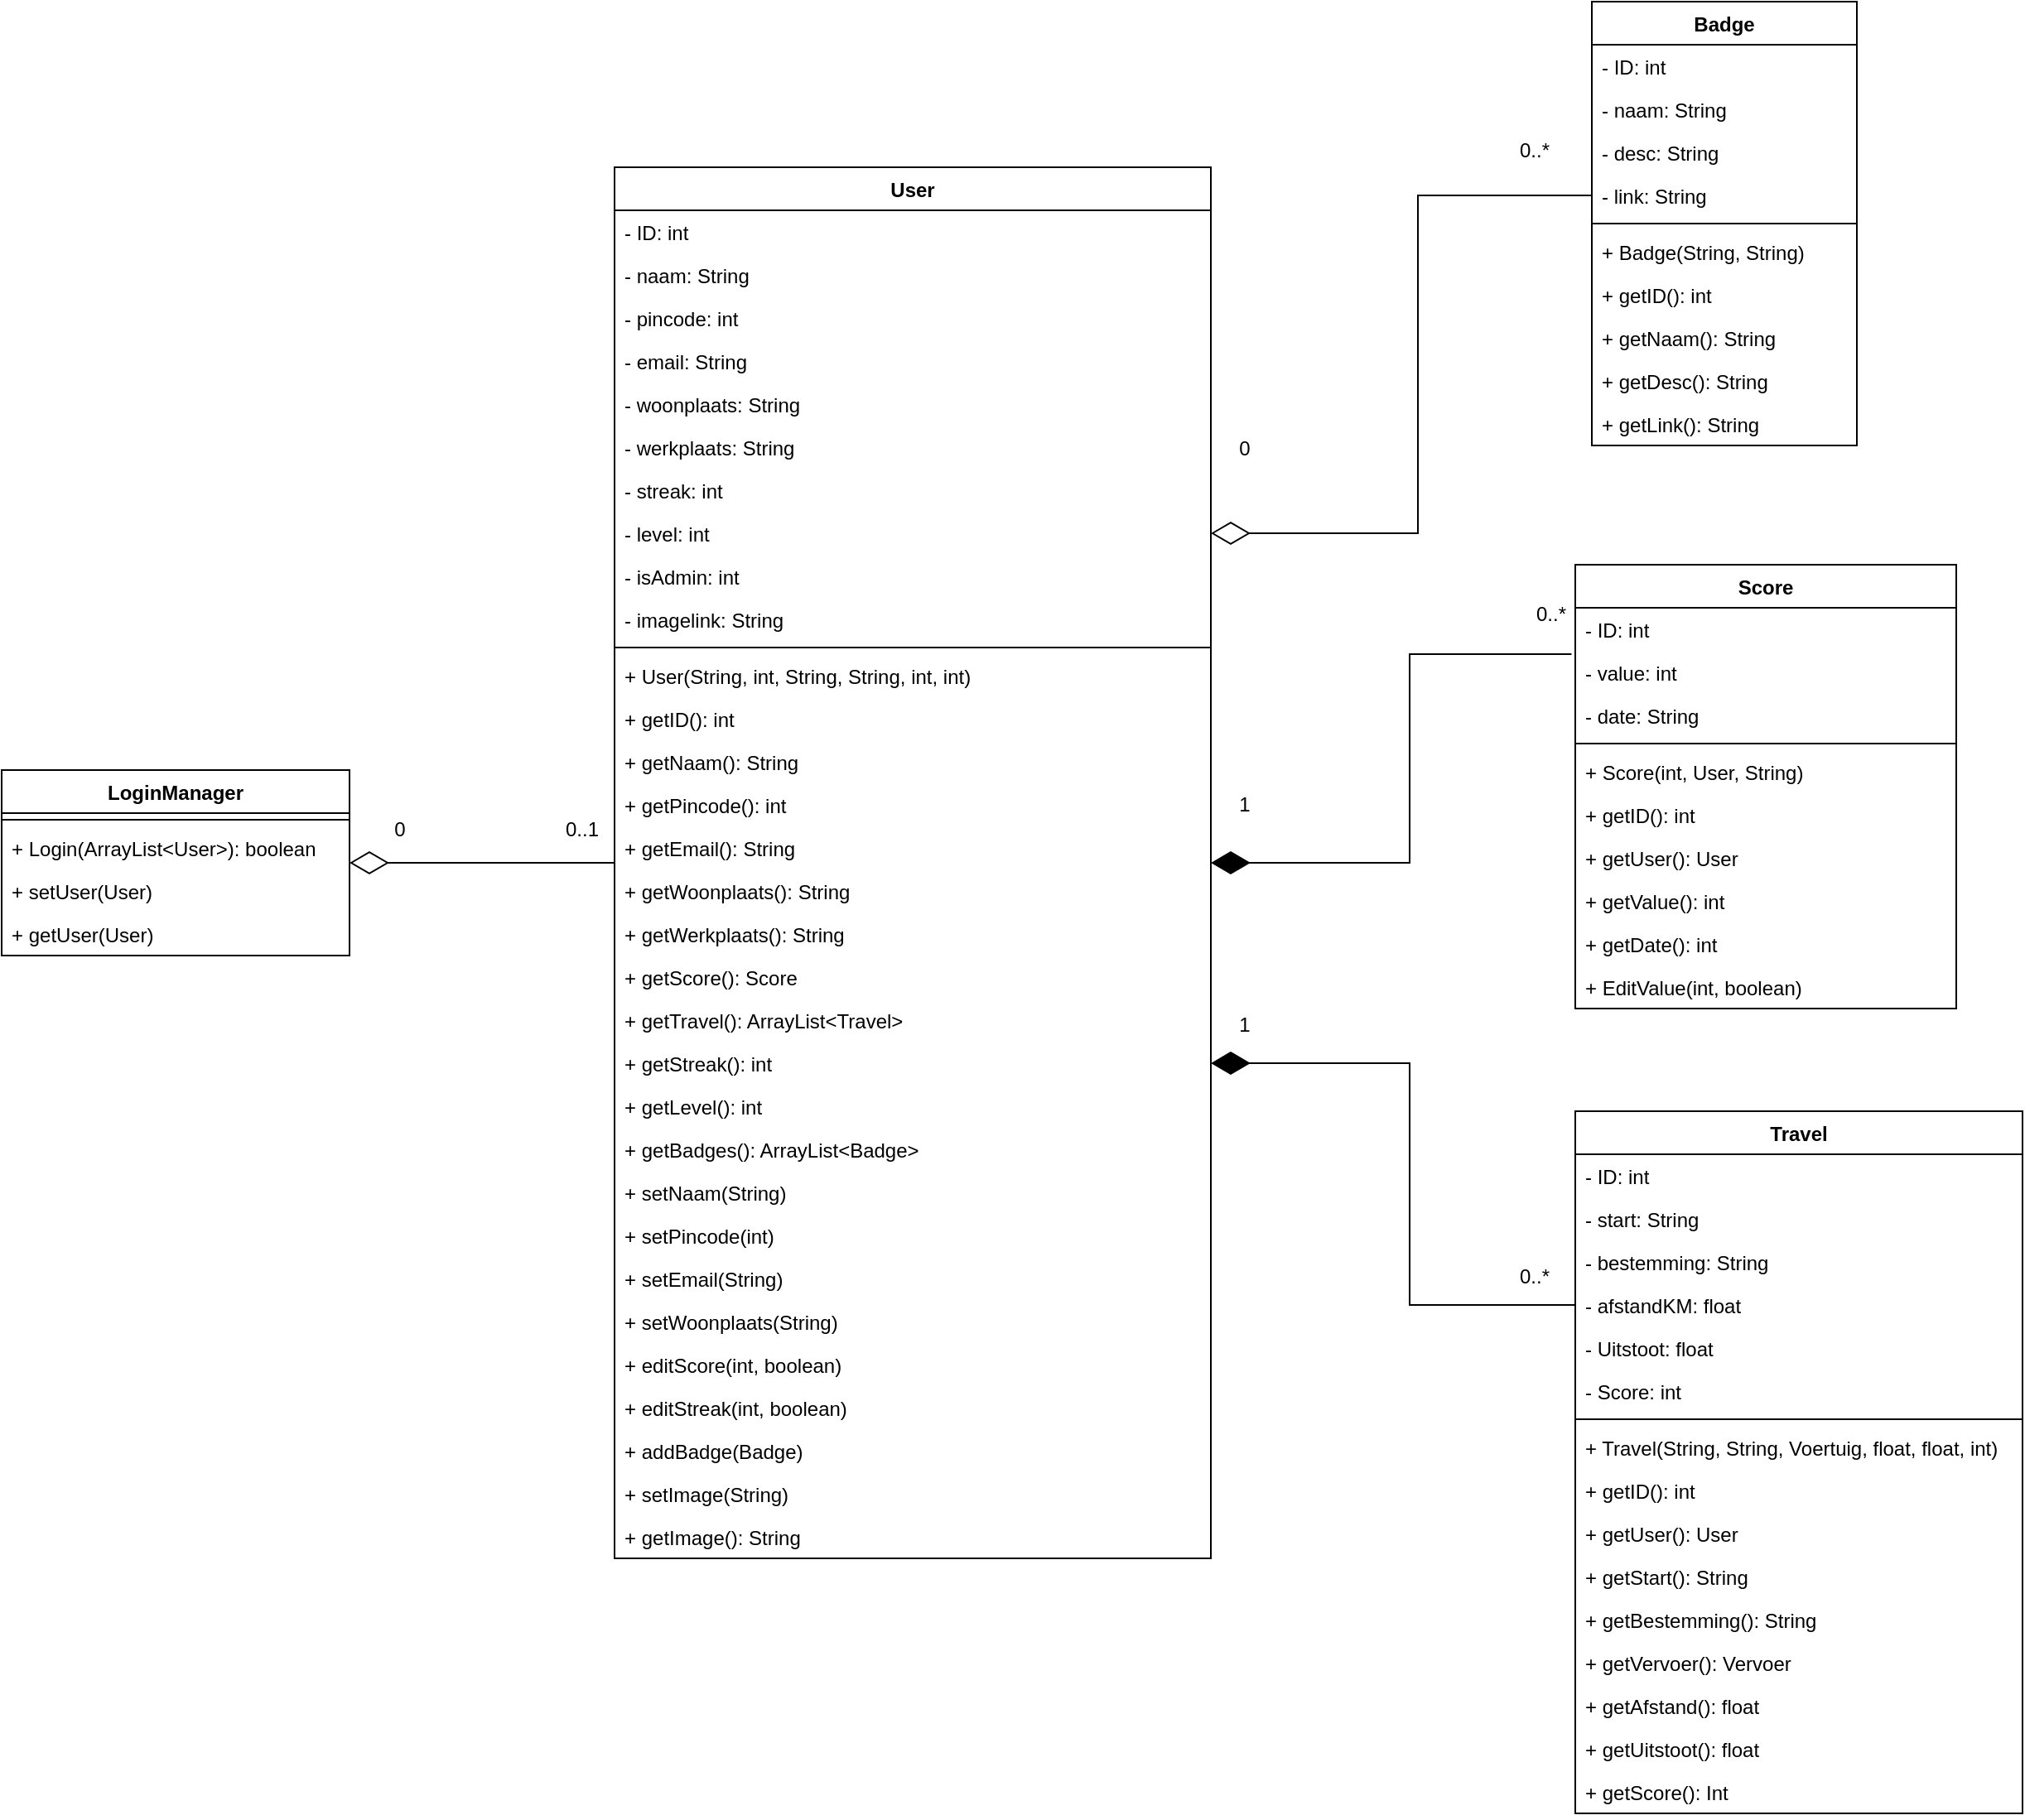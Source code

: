<mxfile version="18.0.8" type="device"><diagram id="XpF0bBv9a8nkGFahwLna" name="Page-1"><mxGraphModel dx="2251" dy="783" grid="1" gridSize="10" guides="1" tooltips="1" connect="1" arrows="1" fold="1" page="1" pageScale="1" pageWidth="827" pageHeight="1169" math="0" shadow="0"><root><mxCell id="0"/><mxCell id="1" parent="0"/><mxCell id="mwV1qXF4zxlyy1JgRJAe-29" style="edgeStyle=orthogonalEdgeStyle;rounded=0;orthogonalLoop=1;jettySize=auto;html=1;entryX=-0.01;entryY=1.078;entryDx=0;entryDy=0;entryPerimeter=0;endArrow=none;endFill=0;endSize=21;startSize=21;startArrow=diamondThin;startFill=1;" parent="1" source="mwV1qXF4zxlyy1JgRJAe-1" target="mwV1qXF4zxlyy1JgRJAe-26" edge="1"><mxGeometry relative="1" as="geometry"/></mxCell><mxCell id="mwV1qXF4zxlyy1JgRJAe-1" value="User" style="swimlane;fontStyle=1;align=center;verticalAlign=top;childLayout=stackLayout;horizontal=1;startSize=26;horizontalStack=0;resizeParent=1;resizeParentMax=0;resizeLast=0;collapsible=1;marginBottom=0;" parent="1" vertex="1"><mxGeometry x="70" y="200" width="360" height="840" as="geometry"/></mxCell><mxCell id="mwV1qXF4zxlyy1JgRJAe-2" value="- ID: int" style="text;strokeColor=none;fillColor=none;align=left;verticalAlign=top;spacingLeft=4;spacingRight=4;overflow=hidden;rotatable=0;points=[[0,0.5],[1,0.5]];portConstraint=eastwest;" parent="mwV1qXF4zxlyy1JgRJAe-1" vertex="1"><mxGeometry y="26" width="360" height="26" as="geometry"/></mxCell><mxCell id="mwV1qXF4zxlyy1JgRJAe-5" value="- naam: String" style="text;strokeColor=none;fillColor=none;align=left;verticalAlign=top;spacingLeft=4;spacingRight=4;overflow=hidden;rotatable=0;points=[[0,0.5],[1,0.5]];portConstraint=eastwest;" parent="mwV1qXF4zxlyy1JgRJAe-1" vertex="1"><mxGeometry y="52" width="360" height="26" as="geometry"/></mxCell><mxCell id="mwV1qXF4zxlyy1JgRJAe-6" value="- pincode: int" style="text;strokeColor=none;fillColor=none;align=left;verticalAlign=top;spacingLeft=4;spacingRight=4;overflow=hidden;rotatable=0;points=[[0,0.5],[1,0.5]];portConstraint=eastwest;" parent="mwV1qXF4zxlyy1JgRJAe-1" vertex="1"><mxGeometry y="78" width="360" height="26" as="geometry"/></mxCell><mxCell id="mwV1qXF4zxlyy1JgRJAe-9" value="- email: String" style="text;strokeColor=none;fillColor=none;align=left;verticalAlign=top;spacingLeft=4;spacingRight=4;overflow=hidden;rotatable=0;points=[[0,0.5],[1,0.5]];portConstraint=eastwest;" parent="mwV1qXF4zxlyy1JgRJAe-1" vertex="1"><mxGeometry y="104" width="360" height="26" as="geometry"/></mxCell><mxCell id="mwV1qXF4zxlyy1JgRJAe-10" value="- woonplaats: String" style="text;strokeColor=none;fillColor=none;align=left;verticalAlign=top;spacingLeft=4;spacingRight=4;overflow=hidden;rotatable=0;points=[[0,0.5],[1,0.5]];portConstraint=eastwest;" parent="mwV1qXF4zxlyy1JgRJAe-1" vertex="1"><mxGeometry y="130" width="360" height="26" as="geometry"/></mxCell><mxCell id="mwV1qXF4zxlyy1JgRJAe-98" value="- werkplaats: String" style="text;strokeColor=none;fillColor=none;align=left;verticalAlign=top;spacingLeft=4;spacingRight=4;overflow=hidden;rotatable=0;points=[[0,0.5],[1,0.5]];portConstraint=eastwest;fontStyle=0" parent="mwV1qXF4zxlyy1JgRJAe-1" vertex="1"><mxGeometry y="156" width="360" height="26" as="geometry"/></mxCell><mxCell id="mwV1qXF4zxlyy1JgRJAe-16" value="- streak: int" style="text;strokeColor=none;fillColor=none;align=left;verticalAlign=top;spacingLeft=4;spacingRight=4;overflow=hidden;rotatable=0;points=[[0,0.5],[1,0.5]];portConstraint=eastwest;" parent="mwV1qXF4zxlyy1JgRJAe-1" vertex="1"><mxGeometry y="182" width="360" height="26" as="geometry"/></mxCell><mxCell id="mwV1qXF4zxlyy1JgRJAe-8" value="- level: int" style="text;strokeColor=none;fillColor=none;align=left;verticalAlign=top;spacingLeft=4;spacingRight=4;overflow=hidden;rotatable=0;points=[[0,0.5],[1,0.5]];portConstraint=eastwest;" parent="mwV1qXF4zxlyy1JgRJAe-1" vertex="1"><mxGeometry y="208" width="360" height="26" as="geometry"/></mxCell><mxCell id="7gnVcNoqYgrgU8oWuqFk-2" value="- isAdmin: int" style="text;strokeColor=none;fillColor=none;align=left;verticalAlign=top;spacingLeft=4;spacingRight=4;overflow=hidden;rotatable=0;points=[[0,0.5],[1,0.5]];portConstraint=eastwest;" vertex="1" parent="mwV1qXF4zxlyy1JgRJAe-1"><mxGeometry y="234" width="360" height="26" as="geometry"/></mxCell><mxCell id="7gnVcNoqYgrgU8oWuqFk-3" value="- imagelink: String" style="text;strokeColor=none;fillColor=none;align=left;verticalAlign=top;spacingLeft=4;spacingRight=4;overflow=hidden;rotatable=0;points=[[0,0.5],[1,0.5]];portConstraint=eastwest;" vertex="1" parent="mwV1qXF4zxlyy1JgRJAe-1"><mxGeometry y="260" width="360" height="26" as="geometry"/></mxCell><mxCell id="mwV1qXF4zxlyy1JgRJAe-3" value="" style="line;strokeWidth=1;fillColor=none;align=left;verticalAlign=middle;spacingTop=-1;spacingLeft=3;spacingRight=3;rotatable=0;labelPosition=right;points=[];portConstraint=eastwest;" parent="mwV1qXF4zxlyy1JgRJAe-1" vertex="1"><mxGeometry y="286" width="360" height="8" as="geometry"/></mxCell><mxCell id="mwV1qXF4zxlyy1JgRJAe-15" value="+ User(String, int, String, String, int, int)" style="text;strokeColor=none;fillColor=none;align=left;verticalAlign=top;spacingLeft=4;spacingRight=4;overflow=hidden;rotatable=0;points=[[0,0.5],[1,0.5]];portConstraint=eastwest;" parent="mwV1qXF4zxlyy1JgRJAe-1" vertex="1"><mxGeometry y="294" width="360" height="26" as="geometry"/></mxCell><mxCell id="mwV1qXF4zxlyy1JgRJAe-4" value="+ getID(): int" style="text;strokeColor=none;fillColor=none;align=left;verticalAlign=top;spacingLeft=4;spacingRight=4;overflow=hidden;rotatable=0;points=[[0,0.5],[1,0.5]];portConstraint=eastwest;" parent="mwV1qXF4zxlyy1JgRJAe-1" vertex="1"><mxGeometry y="320" width="360" height="26" as="geometry"/></mxCell><mxCell id="mwV1qXF4zxlyy1JgRJAe-11" value="+ getNaam(): String" style="text;strokeColor=none;fillColor=none;align=left;verticalAlign=top;spacingLeft=4;spacingRight=4;overflow=hidden;rotatable=0;points=[[0,0.5],[1,0.5]];portConstraint=eastwest;" parent="mwV1qXF4zxlyy1JgRJAe-1" vertex="1"><mxGeometry y="346" width="360" height="26" as="geometry"/></mxCell><mxCell id="mwV1qXF4zxlyy1JgRJAe-12" value="+ getPincode(): int" style="text;strokeColor=none;fillColor=none;align=left;verticalAlign=top;spacingLeft=4;spacingRight=4;overflow=hidden;rotatable=0;points=[[0,0.5],[1,0.5]];portConstraint=eastwest;" parent="mwV1qXF4zxlyy1JgRJAe-1" vertex="1"><mxGeometry y="372" width="360" height="26" as="geometry"/></mxCell><mxCell id="mwV1qXF4zxlyy1JgRJAe-13" value="+ getEmail(): String" style="text;strokeColor=none;fillColor=none;align=left;verticalAlign=top;spacingLeft=4;spacingRight=4;overflow=hidden;rotatable=0;points=[[0,0.5],[1,0.5]];portConstraint=eastwest;" parent="mwV1qXF4zxlyy1JgRJAe-1" vertex="1"><mxGeometry y="398" width="360" height="26" as="geometry"/></mxCell><mxCell id="mwV1qXF4zxlyy1JgRJAe-14" value="+ getWoonplaats(): String" style="text;strokeColor=none;fillColor=none;align=left;verticalAlign=top;spacingLeft=4;spacingRight=4;overflow=hidden;rotatable=0;points=[[0,0.5],[1,0.5]];portConstraint=eastwest;" parent="mwV1qXF4zxlyy1JgRJAe-1" vertex="1"><mxGeometry y="424" width="360" height="26" as="geometry"/></mxCell><mxCell id="7gnVcNoqYgrgU8oWuqFk-1" value="+ getWerkplaats(): String" style="text;strokeColor=none;fillColor=none;align=left;verticalAlign=top;spacingLeft=4;spacingRight=4;overflow=hidden;rotatable=0;points=[[0,0.5],[1,0.5]];portConstraint=eastwest;" vertex="1" parent="mwV1qXF4zxlyy1JgRJAe-1"><mxGeometry y="450" width="360" height="26" as="geometry"/></mxCell><mxCell id="mwV1qXF4zxlyy1JgRJAe-17" value="+ getScore(): Score" style="text;strokeColor=none;fillColor=none;align=left;verticalAlign=top;spacingLeft=4;spacingRight=4;overflow=hidden;rotatable=0;points=[[0,0.5],[1,0.5]];portConstraint=eastwest;" parent="mwV1qXF4zxlyy1JgRJAe-1" vertex="1"><mxGeometry y="476" width="360" height="26" as="geometry"/></mxCell><mxCell id="mwV1qXF4zxlyy1JgRJAe-74" value="+ getTravel(): ArrayList&lt;Travel&gt;" style="text;strokeColor=none;fillColor=none;align=left;verticalAlign=top;spacingLeft=4;spacingRight=4;overflow=hidden;rotatable=0;points=[[0,0.5],[1,0.5]];portConstraint=eastwest;" parent="mwV1qXF4zxlyy1JgRJAe-1" vertex="1"><mxGeometry y="502" width="360" height="26" as="geometry"/></mxCell><mxCell id="mwV1qXF4zxlyy1JgRJAe-18" value="+ getStreak(): int" style="text;strokeColor=none;fillColor=none;align=left;verticalAlign=top;spacingLeft=4;spacingRight=4;overflow=hidden;rotatable=0;points=[[0,0.5],[1,0.5]];portConstraint=eastwest;" parent="mwV1qXF4zxlyy1JgRJAe-1" vertex="1"><mxGeometry y="528" width="360" height="26" as="geometry"/></mxCell><mxCell id="mwV1qXF4zxlyy1JgRJAe-41" value="+ getLevel(): int" style="text;strokeColor=none;fillColor=none;align=left;verticalAlign=top;spacingLeft=4;spacingRight=4;overflow=hidden;rotatable=0;points=[[0,0.5],[1,0.5]];portConstraint=eastwest;" parent="mwV1qXF4zxlyy1JgRJAe-1" vertex="1"><mxGeometry y="554" width="360" height="26" as="geometry"/></mxCell><mxCell id="mwV1qXF4zxlyy1JgRJAe-19" value="+ getBadges(): ArrayList&lt;Badge&gt;" style="text;strokeColor=none;fillColor=none;align=left;verticalAlign=top;spacingLeft=4;spacingRight=4;overflow=hidden;rotatable=0;points=[[0,0.5],[1,0.5]];portConstraint=eastwest;" parent="mwV1qXF4zxlyy1JgRJAe-1" vertex="1"><mxGeometry y="580" width="360" height="26" as="geometry"/></mxCell><mxCell id="mwV1qXF4zxlyy1JgRJAe-20" value="+ setNaam(String)" style="text;strokeColor=none;fillColor=none;align=left;verticalAlign=top;spacingLeft=4;spacingRight=4;overflow=hidden;rotatable=0;points=[[0,0.5],[1,0.5]];portConstraint=eastwest;" parent="mwV1qXF4zxlyy1JgRJAe-1" vertex="1"><mxGeometry y="606" width="360" height="26" as="geometry"/></mxCell><mxCell id="mwV1qXF4zxlyy1JgRJAe-21" value="+ setPincode(int)" style="text;strokeColor=none;fillColor=none;align=left;verticalAlign=top;spacingLeft=4;spacingRight=4;overflow=hidden;rotatable=0;points=[[0,0.5],[1,0.5]];portConstraint=eastwest;" parent="mwV1qXF4zxlyy1JgRJAe-1" vertex="1"><mxGeometry y="632" width="360" height="26" as="geometry"/></mxCell><mxCell id="mwV1qXF4zxlyy1JgRJAe-22" value="+ setEmail(String)" style="text;strokeColor=none;fillColor=none;align=left;verticalAlign=top;spacingLeft=4;spacingRight=4;overflow=hidden;rotatable=0;points=[[0,0.5],[1,0.5]];portConstraint=eastwest;" parent="mwV1qXF4zxlyy1JgRJAe-1" vertex="1"><mxGeometry y="658" width="360" height="26" as="geometry"/></mxCell><mxCell id="mwV1qXF4zxlyy1JgRJAe-23" value="+ setWoonplaats(String)" style="text;strokeColor=none;fillColor=none;align=left;verticalAlign=top;spacingLeft=4;spacingRight=4;overflow=hidden;rotatable=0;points=[[0,0.5],[1,0.5]];portConstraint=eastwest;" parent="mwV1qXF4zxlyy1JgRJAe-1" vertex="1"><mxGeometry y="684" width="360" height="26" as="geometry"/></mxCell><mxCell id="mwV1qXF4zxlyy1JgRJAe-24" value="+ editScore(int, boolean)" style="text;strokeColor=none;fillColor=none;align=left;verticalAlign=top;spacingLeft=4;spacingRight=4;overflow=hidden;rotatable=0;points=[[0,0.5],[1,0.5]];portConstraint=eastwest;" parent="mwV1qXF4zxlyy1JgRJAe-1" vertex="1"><mxGeometry y="710" width="360" height="26" as="geometry"/></mxCell><mxCell id="mwV1qXF4zxlyy1JgRJAe-32" value="+ editStreak(int, boolean)" style="text;strokeColor=none;fillColor=none;align=left;verticalAlign=top;spacingLeft=4;spacingRight=4;overflow=hidden;rotatable=0;points=[[0,0.5],[1,0.5]];portConstraint=eastwest;" parent="mwV1qXF4zxlyy1JgRJAe-1" vertex="1"><mxGeometry y="736" width="360" height="26" as="geometry"/></mxCell><mxCell id="mwV1qXF4zxlyy1JgRJAe-42" value="+ addBadge(Badge)" style="text;strokeColor=none;fillColor=none;align=left;verticalAlign=top;spacingLeft=4;spacingRight=4;overflow=hidden;rotatable=0;points=[[0,0.5],[1,0.5]];portConstraint=eastwest;" parent="mwV1qXF4zxlyy1JgRJAe-1" vertex="1"><mxGeometry y="762" width="360" height="26" as="geometry"/></mxCell><mxCell id="7gnVcNoqYgrgU8oWuqFk-4" value="+ setImage(String)" style="text;strokeColor=none;fillColor=none;align=left;verticalAlign=top;spacingLeft=4;spacingRight=4;overflow=hidden;rotatable=0;points=[[0,0.5],[1,0.5]];portConstraint=eastwest;" vertex="1" parent="mwV1qXF4zxlyy1JgRJAe-1"><mxGeometry y="788" width="360" height="26" as="geometry"/></mxCell><mxCell id="7gnVcNoqYgrgU8oWuqFk-5" value="+ getImage(): String" style="text;strokeColor=none;fillColor=none;align=left;verticalAlign=top;spacingLeft=4;spacingRight=4;overflow=hidden;rotatable=0;points=[[0,0.5],[1,0.5]];portConstraint=eastwest;" vertex="1" parent="mwV1qXF4zxlyy1JgRJAe-1"><mxGeometry y="814" width="360" height="26" as="geometry"/></mxCell><mxCell id="mwV1qXF4zxlyy1JgRJAe-25" value="Score" style="swimlane;fontStyle=1;align=center;verticalAlign=top;childLayout=stackLayout;horizontal=1;startSize=26;horizontalStack=0;resizeParent=1;resizeParentMax=0;resizeLast=0;collapsible=1;marginBottom=0;" parent="1" vertex="1"><mxGeometry x="650" y="440" width="230" height="268" as="geometry"/></mxCell><mxCell id="mwV1qXF4zxlyy1JgRJAe-26" value="- ID: int" style="text;strokeColor=none;fillColor=none;align=left;verticalAlign=top;spacingLeft=4;spacingRight=4;overflow=hidden;rotatable=0;points=[[0,0.5],[1,0.5]];portConstraint=eastwest;" parent="mwV1qXF4zxlyy1JgRJAe-25" vertex="1"><mxGeometry y="26" width="230" height="26" as="geometry"/></mxCell><mxCell id="mwV1qXF4zxlyy1JgRJAe-36" value="- value: int" style="text;strokeColor=none;fillColor=none;align=left;verticalAlign=top;spacingLeft=4;spacingRight=4;overflow=hidden;rotatable=0;points=[[0,0.5],[1,0.5]];portConstraint=eastwest;" parent="mwV1qXF4zxlyy1JgRJAe-25" vertex="1"><mxGeometry y="52" width="230" height="26" as="geometry"/></mxCell><mxCell id="mwV1qXF4zxlyy1JgRJAe-37" value="- date: String" style="text;strokeColor=none;fillColor=none;align=left;verticalAlign=top;spacingLeft=4;spacingRight=4;overflow=hidden;rotatable=0;points=[[0,0.5],[1,0.5]];portConstraint=eastwest;" parent="mwV1qXF4zxlyy1JgRJAe-25" vertex="1"><mxGeometry y="78" width="230" height="26" as="geometry"/></mxCell><mxCell id="mwV1qXF4zxlyy1JgRJAe-27" value="" style="line;strokeWidth=1;fillColor=none;align=left;verticalAlign=middle;spacingTop=-1;spacingLeft=3;spacingRight=3;rotatable=0;labelPosition=right;points=[];portConstraint=eastwest;" parent="mwV1qXF4zxlyy1JgRJAe-25" vertex="1"><mxGeometry y="104" width="230" height="8" as="geometry"/></mxCell><mxCell id="mwV1qXF4zxlyy1JgRJAe-28" value="+ Score(int, User, String)" style="text;strokeColor=none;fillColor=none;align=left;verticalAlign=top;spacingLeft=4;spacingRight=4;overflow=hidden;rotatable=0;points=[[0,0.5],[1,0.5]];portConstraint=eastwest;" parent="mwV1qXF4zxlyy1JgRJAe-25" vertex="1"><mxGeometry y="112" width="230" height="26" as="geometry"/></mxCell><mxCell id="mwV1qXF4zxlyy1JgRJAe-33" value="+ getID(): int" style="text;strokeColor=none;fillColor=none;align=left;verticalAlign=top;spacingLeft=4;spacingRight=4;overflow=hidden;rotatable=0;points=[[0,0.5],[1,0.5]];portConstraint=eastwest;" parent="mwV1qXF4zxlyy1JgRJAe-25" vertex="1"><mxGeometry y="138" width="230" height="26" as="geometry"/></mxCell><mxCell id="mwV1qXF4zxlyy1JgRJAe-34" value="+ getUser(): User" style="text;strokeColor=none;fillColor=none;align=left;verticalAlign=top;spacingLeft=4;spacingRight=4;overflow=hidden;rotatable=0;points=[[0,0.5],[1,0.5]];portConstraint=eastwest;" parent="mwV1qXF4zxlyy1JgRJAe-25" vertex="1"><mxGeometry y="164" width="230" height="26" as="geometry"/></mxCell><mxCell id="mwV1qXF4zxlyy1JgRJAe-35" value="+ getValue(): int" style="text;strokeColor=none;fillColor=none;align=left;verticalAlign=top;spacingLeft=4;spacingRight=4;overflow=hidden;rotatable=0;points=[[0,0.5],[1,0.5]];portConstraint=eastwest;" parent="mwV1qXF4zxlyy1JgRJAe-25" vertex="1"><mxGeometry y="190" width="230" height="26" as="geometry"/></mxCell><mxCell id="mwV1qXF4zxlyy1JgRJAe-38" value="+ getDate(): int" style="text;strokeColor=none;fillColor=none;align=left;verticalAlign=top;spacingLeft=4;spacingRight=4;overflow=hidden;rotatable=0;points=[[0,0.5],[1,0.5]];portConstraint=eastwest;" parent="mwV1qXF4zxlyy1JgRJAe-25" vertex="1"><mxGeometry y="216" width="230" height="26" as="geometry"/></mxCell><mxCell id="mwV1qXF4zxlyy1JgRJAe-39" value="+ EditValue(int, boolean)" style="text;strokeColor=none;fillColor=none;align=left;verticalAlign=top;spacingLeft=4;spacingRight=4;overflow=hidden;rotatable=0;points=[[0,0.5],[1,0.5]];portConstraint=eastwest;" parent="mwV1qXF4zxlyy1JgRJAe-25" vertex="1"><mxGeometry y="242" width="230" height="26" as="geometry"/></mxCell><mxCell id="mwV1qXF4zxlyy1JgRJAe-30" value="1" style="text;html=1;align=center;verticalAlign=middle;resizable=0;points=[];autosize=1;strokeColor=none;fillColor=none;" parent="1" vertex="1"><mxGeometry x="440" y="575" width="20" height="20" as="geometry"/></mxCell><mxCell id="mwV1qXF4zxlyy1JgRJAe-31" value="0..*" style="text;html=1;align=center;verticalAlign=middle;resizable=0;points=[];autosize=1;strokeColor=none;fillColor=none;" parent="1" vertex="1"><mxGeometry x="620" y="460" width="30" height="20" as="geometry"/></mxCell><mxCell id="mwV1qXF4zxlyy1JgRJAe-43" value="Badge" style="swimlane;fontStyle=1;align=center;verticalAlign=top;childLayout=stackLayout;horizontal=1;startSize=26;horizontalStack=0;resizeParent=1;resizeParentMax=0;resizeLast=0;collapsible=1;marginBottom=0;" parent="1" vertex="1"><mxGeometry x="660" y="100" width="160" height="268" as="geometry"/></mxCell><mxCell id="mwV1qXF4zxlyy1JgRJAe-44" value="- ID: int" style="text;strokeColor=none;fillColor=none;align=left;verticalAlign=top;spacingLeft=4;spacingRight=4;overflow=hidden;rotatable=0;points=[[0,0.5],[1,0.5]];portConstraint=eastwest;" parent="mwV1qXF4zxlyy1JgRJAe-43" vertex="1"><mxGeometry y="26" width="160" height="26" as="geometry"/></mxCell><mxCell id="mwV1qXF4zxlyy1JgRJAe-48" value="- naam: String" style="text;strokeColor=none;fillColor=none;align=left;verticalAlign=top;spacingLeft=4;spacingRight=4;overflow=hidden;rotatable=0;points=[[0,0.5],[1,0.5]];portConstraint=eastwest;" parent="mwV1qXF4zxlyy1JgRJAe-43" vertex="1"><mxGeometry y="52" width="160" height="26" as="geometry"/></mxCell><mxCell id="mwV1qXF4zxlyy1JgRJAe-88" value="- desc: String" style="text;strokeColor=none;fillColor=none;align=left;verticalAlign=top;spacingLeft=4;spacingRight=4;overflow=hidden;rotatable=0;points=[[0,0.5],[1,0.5]];portConstraint=eastwest;" parent="mwV1qXF4zxlyy1JgRJAe-43" vertex="1"><mxGeometry y="78" width="160" height="26" as="geometry"/></mxCell><mxCell id="mwV1qXF4zxlyy1JgRJAe-47" value="- link: String" style="text;strokeColor=none;fillColor=none;align=left;verticalAlign=top;spacingLeft=4;spacingRight=4;overflow=hidden;rotatable=0;points=[[0,0.5],[1,0.5]];portConstraint=eastwest;" parent="mwV1qXF4zxlyy1JgRJAe-43" vertex="1"><mxGeometry y="104" width="160" height="26" as="geometry"/></mxCell><mxCell id="mwV1qXF4zxlyy1JgRJAe-45" value="" style="line;strokeWidth=1;fillColor=none;align=left;verticalAlign=middle;spacingTop=-1;spacingLeft=3;spacingRight=3;rotatable=0;labelPosition=right;points=[];portConstraint=eastwest;" parent="mwV1qXF4zxlyy1JgRJAe-43" vertex="1"><mxGeometry y="130" width="160" height="8" as="geometry"/></mxCell><mxCell id="mwV1qXF4zxlyy1JgRJAe-46" value="+ Badge(String, String)" style="text;strokeColor=none;fillColor=none;align=left;verticalAlign=top;spacingLeft=4;spacingRight=4;overflow=hidden;rotatable=0;points=[[0,0.5],[1,0.5]];portConstraint=eastwest;" parent="mwV1qXF4zxlyy1JgRJAe-43" vertex="1"><mxGeometry y="138" width="160" height="26" as="geometry"/></mxCell><mxCell id="mwV1qXF4zxlyy1JgRJAe-49" value="+ getID(): int" style="text;strokeColor=none;fillColor=none;align=left;verticalAlign=top;spacingLeft=4;spacingRight=4;overflow=hidden;rotatable=0;points=[[0,0.5],[1,0.5]];portConstraint=eastwest;" parent="mwV1qXF4zxlyy1JgRJAe-43" vertex="1"><mxGeometry y="164" width="160" height="26" as="geometry"/></mxCell><mxCell id="mwV1qXF4zxlyy1JgRJAe-50" value="+ getNaam(): String" style="text;strokeColor=none;fillColor=none;align=left;verticalAlign=top;spacingLeft=4;spacingRight=4;overflow=hidden;rotatable=0;points=[[0,0.5],[1,0.5]];portConstraint=eastwest;" parent="mwV1qXF4zxlyy1JgRJAe-43" vertex="1"><mxGeometry y="190" width="160" height="26" as="geometry"/></mxCell><mxCell id="mwV1qXF4zxlyy1JgRJAe-89" value="+ getDesc(): String" style="text;strokeColor=none;fillColor=none;align=left;verticalAlign=top;spacingLeft=4;spacingRight=4;overflow=hidden;rotatable=0;points=[[0,0.5],[1,0.5]];portConstraint=eastwest;" parent="mwV1qXF4zxlyy1JgRJAe-43" vertex="1"><mxGeometry y="216" width="160" height="26" as="geometry"/></mxCell><mxCell id="mwV1qXF4zxlyy1JgRJAe-51" value="+ getLink(): String" style="text;strokeColor=none;fillColor=none;align=left;verticalAlign=top;spacingLeft=4;spacingRight=4;overflow=hidden;rotatable=0;points=[[0,0.5],[1,0.5]];portConstraint=eastwest;" parent="mwV1qXF4zxlyy1JgRJAe-43" vertex="1"><mxGeometry y="242" width="160" height="26" as="geometry"/></mxCell><mxCell id="mwV1qXF4zxlyy1JgRJAe-53" style="edgeStyle=orthogonalEdgeStyle;rounded=0;orthogonalLoop=1;jettySize=auto;html=1;entryX=0;entryY=0.5;entryDx=0;entryDy=0;startArrow=diamondThin;startFill=0;endArrow=none;endFill=0;startSize=21;endSize=21;" parent="1" source="mwV1qXF4zxlyy1JgRJAe-8" target="mwV1qXF4zxlyy1JgRJAe-47" edge="1"><mxGeometry relative="1" as="geometry"/></mxCell><mxCell id="mwV1qXF4zxlyy1JgRJAe-54" value="0..*" style="text;html=1;align=center;verticalAlign=middle;resizable=0;points=[];autosize=1;strokeColor=none;fillColor=none;" parent="1" vertex="1"><mxGeometry x="610" y="180" width="30" height="20" as="geometry"/></mxCell><mxCell id="mwV1qXF4zxlyy1JgRJAe-55" value="0" style="text;html=1;align=center;verticalAlign=middle;resizable=0;points=[];autosize=1;strokeColor=none;fillColor=none;" parent="1" vertex="1"><mxGeometry x="440" y="360" width="20" height="20" as="geometry"/></mxCell><mxCell id="mwV1qXF4zxlyy1JgRJAe-56" value="Travel" style="swimlane;fontStyle=1;align=center;verticalAlign=top;childLayout=stackLayout;horizontal=1;startSize=26;horizontalStack=0;resizeParent=1;resizeParentMax=0;resizeLast=0;collapsible=1;marginBottom=0;" parent="1" vertex="1"><mxGeometry x="650" y="770" width="270" height="424" as="geometry"/></mxCell><mxCell id="mwV1qXF4zxlyy1JgRJAe-57" value="- ID: int" style="text;strokeColor=none;fillColor=none;align=left;verticalAlign=top;spacingLeft=4;spacingRight=4;overflow=hidden;rotatable=0;points=[[0,0.5],[1,0.5]];portConstraint=eastwest;" parent="mwV1qXF4zxlyy1JgRJAe-56" vertex="1"><mxGeometry y="26" width="270" height="26" as="geometry"/></mxCell><mxCell id="mwV1qXF4zxlyy1JgRJAe-60" value="- start: String" style="text;strokeColor=none;fillColor=none;align=left;verticalAlign=top;spacingLeft=4;spacingRight=4;overflow=hidden;rotatable=0;points=[[0,0.5],[1,0.5]];portConstraint=eastwest;" parent="mwV1qXF4zxlyy1JgRJAe-56" vertex="1"><mxGeometry y="52" width="270" height="26" as="geometry"/></mxCell><mxCell id="mwV1qXF4zxlyy1JgRJAe-61" value="- bestemming: String" style="text;strokeColor=none;fillColor=none;align=left;verticalAlign=top;spacingLeft=4;spacingRight=4;overflow=hidden;rotatable=0;points=[[0,0.5],[1,0.5]];portConstraint=eastwest;" parent="mwV1qXF4zxlyy1JgRJAe-56" vertex="1"><mxGeometry y="78" width="270" height="26" as="geometry"/></mxCell><mxCell id="mwV1qXF4zxlyy1JgRJAe-63" value="- afstandKM: float" style="text;strokeColor=none;fillColor=none;align=left;verticalAlign=top;spacingLeft=4;spacingRight=4;overflow=hidden;rotatable=0;points=[[0,0.5],[1,0.5]];portConstraint=eastwest;" parent="mwV1qXF4zxlyy1JgRJAe-56" vertex="1"><mxGeometry y="104" width="270" height="26" as="geometry"/></mxCell><mxCell id="mwV1qXF4zxlyy1JgRJAe-65" value="- Uitstoot: float" style="text;strokeColor=none;fillColor=none;align=left;verticalAlign=top;spacingLeft=4;spacingRight=4;overflow=hidden;rotatable=0;points=[[0,0.5],[1,0.5]];portConstraint=eastwest;" parent="mwV1qXF4zxlyy1JgRJAe-56" vertex="1"><mxGeometry y="130" width="270" height="26" as="geometry"/></mxCell><mxCell id="mwV1qXF4zxlyy1JgRJAe-67" value="- Score: int" style="text;strokeColor=none;fillColor=none;align=left;verticalAlign=top;spacingLeft=4;spacingRight=4;overflow=hidden;rotatable=0;points=[[0,0.5],[1,0.5]];portConstraint=eastwest;" parent="mwV1qXF4zxlyy1JgRJAe-56" vertex="1"><mxGeometry y="156" width="270" height="26" as="geometry"/></mxCell><mxCell id="mwV1qXF4zxlyy1JgRJAe-58" value="" style="line;strokeWidth=1;fillColor=none;align=left;verticalAlign=middle;spacingTop=-1;spacingLeft=3;spacingRight=3;rotatable=0;labelPosition=right;points=[];portConstraint=eastwest;" parent="mwV1qXF4zxlyy1JgRJAe-56" vertex="1"><mxGeometry y="182" width="270" height="8" as="geometry"/></mxCell><mxCell id="mwV1qXF4zxlyy1JgRJAe-64" value="+ Travel(String, String, Voertuig, float, float, int)" style="text;strokeColor=none;fillColor=none;align=left;verticalAlign=top;spacingLeft=4;spacingRight=4;overflow=hidden;rotatable=0;points=[[0,0.5],[1,0.5]];portConstraint=eastwest;" parent="mwV1qXF4zxlyy1JgRJAe-56" vertex="1"><mxGeometry y="190" width="270" height="26" as="geometry"/></mxCell><mxCell id="mwV1qXF4zxlyy1JgRJAe-59" value="+ getID(): int" style="text;strokeColor=none;fillColor=none;align=left;verticalAlign=top;spacingLeft=4;spacingRight=4;overflow=hidden;rotatable=0;points=[[0,0.5],[1,0.5]];portConstraint=eastwest;" parent="mwV1qXF4zxlyy1JgRJAe-56" vertex="1"><mxGeometry y="216" width="270" height="26" as="geometry"/></mxCell><mxCell id="mwV1qXF4zxlyy1JgRJAe-76" value="+ getUser(): User" style="text;strokeColor=none;fillColor=none;align=left;verticalAlign=top;spacingLeft=4;spacingRight=4;overflow=hidden;rotatable=0;points=[[0,0.5],[1,0.5]];portConstraint=eastwest;" parent="mwV1qXF4zxlyy1JgRJAe-56" vertex="1"><mxGeometry y="242" width="270" height="26" as="geometry"/></mxCell><mxCell id="mwV1qXF4zxlyy1JgRJAe-68" value="+ getStart(): String" style="text;strokeColor=none;fillColor=none;align=left;verticalAlign=top;spacingLeft=4;spacingRight=4;overflow=hidden;rotatable=0;points=[[0,0.5],[1,0.5]];portConstraint=eastwest;" parent="mwV1qXF4zxlyy1JgRJAe-56" vertex="1"><mxGeometry y="268" width="270" height="26" as="geometry"/></mxCell><mxCell id="mwV1qXF4zxlyy1JgRJAe-69" value="+ getBestemming(): String" style="text;strokeColor=none;fillColor=none;align=left;verticalAlign=top;spacingLeft=4;spacingRight=4;overflow=hidden;rotatable=0;points=[[0,0.5],[1,0.5]];portConstraint=eastwest;" parent="mwV1qXF4zxlyy1JgRJAe-56" vertex="1"><mxGeometry y="294" width="270" height="26" as="geometry"/></mxCell><mxCell id="mwV1qXF4zxlyy1JgRJAe-72" value="+ getVervoer(): Vervoer" style="text;strokeColor=none;fillColor=none;align=left;verticalAlign=top;spacingLeft=4;spacingRight=4;overflow=hidden;rotatable=0;points=[[0,0.5],[1,0.5]];portConstraint=eastwest;" parent="mwV1qXF4zxlyy1JgRJAe-56" vertex="1"><mxGeometry y="320" width="270" height="26" as="geometry"/></mxCell><mxCell id="mwV1qXF4zxlyy1JgRJAe-70" value="+ getAfstand(): float" style="text;strokeColor=none;fillColor=none;align=left;verticalAlign=top;spacingLeft=4;spacingRight=4;overflow=hidden;rotatable=0;points=[[0,0.5],[1,0.5]];portConstraint=eastwest;" parent="mwV1qXF4zxlyy1JgRJAe-56" vertex="1"><mxGeometry y="346" width="270" height="26" as="geometry"/></mxCell><mxCell id="mwV1qXF4zxlyy1JgRJAe-71" value="+ getUitstoot(): float" style="text;strokeColor=none;fillColor=none;align=left;verticalAlign=top;spacingLeft=4;spacingRight=4;overflow=hidden;rotatable=0;points=[[0,0.5],[1,0.5]];portConstraint=eastwest;" parent="mwV1qXF4zxlyy1JgRJAe-56" vertex="1"><mxGeometry y="372" width="270" height="26" as="geometry"/></mxCell><mxCell id="mwV1qXF4zxlyy1JgRJAe-73" value="+ getScore(): Int" style="text;strokeColor=none;fillColor=none;align=left;verticalAlign=top;spacingLeft=4;spacingRight=4;overflow=hidden;rotatable=0;points=[[0,0.5],[1,0.5]];portConstraint=eastwest;" parent="mwV1qXF4zxlyy1JgRJAe-56" vertex="1"><mxGeometry y="398" width="270" height="26" as="geometry"/></mxCell><mxCell id="mwV1qXF4zxlyy1JgRJAe-75" style="edgeStyle=orthogonalEdgeStyle;rounded=0;orthogonalLoop=1;jettySize=auto;html=1;entryX=0;entryY=0.5;entryDx=0;entryDy=0;startArrow=diamondThin;startFill=1;endArrow=none;endFill=0;startSize=21;endSize=21;" parent="1" source="mwV1qXF4zxlyy1JgRJAe-18" target="mwV1qXF4zxlyy1JgRJAe-63" edge="1"><mxGeometry relative="1" as="geometry"/></mxCell><mxCell id="mwV1qXF4zxlyy1JgRJAe-77" value="1" style="text;html=1;align=center;verticalAlign=middle;resizable=0;points=[];autosize=1;strokeColor=none;fillColor=none;" parent="1" vertex="1"><mxGeometry x="440" y="708" width="20" height="20" as="geometry"/></mxCell><mxCell id="mwV1qXF4zxlyy1JgRJAe-78" value="0..*" style="text;html=1;align=center;verticalAlign=middle;resizable=0;points=[];autosize=1;strokeColor=none;fillColor=none;" parent="1" vertex="1"><mxGeometry x="610" y="860" width="30" height="20" as="geometry"/></mxCell><mxCell id="mwV1qXF4zxlyy1JgRJAe-94" style="edgeStyle=orthogonalEdgeStyle;rounded=0;orthogonalLoop=1;jettySize=auto;html=1;startArrow=diamondThin;startFill=0;endArrow=none;endFill=0;startSize=21;endSize=21;" parent="1" source="mwV1qXF4zxlyy1JgRJAe-83" target="mwV1qXF4zxlyy1JgRJAe-1" edge="1"><mxGeometry relative="1" as="geometry"/></mxCell><mxCell id="mwV1qXF4zxlyy1JgRJAe-83" value="LoginManager" style="swimlane;fontStyle=1;align=center;verticalAlign=top;childLayout=stackLayout;horizontal=1;startSize=26;horizontalStack=0;resizeParent=1;resizeParentMax=0;resizeLast=0;collapsible=1;marginBottom=0;" parent="1" vertex="1"><mxGeometry x="-300" y="564" width="210" height="112" as="geometry"/></mxCell><mxCell id="mwV1qXF4zxlyy1JgRJAe-85" value="" style="line;strokeWidth=1;fillColor=none;align=left;verticalAlign=middle;spacingTop=-1;spacingLeft=3;spacingRight=3;rotatable=0;labelPosition=right;points=[];portConstraint=eastwest;" parent="mwV1qXF4zxlyy1JgRJAe-83" vertex="1"><mxGeometry y="26" width="210" height="8" as="geometry"/></mxCell><mxCell id="mwV1qXF4zxlyy1JgRJAe-86" value="+ Login(ArrayList&lt;User&gt;): boolean" style="text;strokeColor=none;fillColor=none;align=left;verticalAlign=top;spacingLeft=4;spacingRight=4;overflow=hidden;rotatable=0;points=[[0,0.5],[1,0.5]];portConstraint=eastwest;" parent="mwV1qXF4zxlyy1JgRJAe-83" vertex="1"><mxGeometry y="34" width="210" height="26" as="geometry"/></mxCell><mxCell id="mwV1qXF4zxlyy1JgRJAe-91" value="+ setUser(User)" style="text;strokeColor=none;fillColor=none;align=left;verticalAlign=top;spacingLeft=4;spacingRight=4;overflow=hidden;rotatable=0;points=[[0,0.5],[1,0.5]];portConstraint=eastwest;" parent="mwV1qXF4zxlyy1JgRJAe-83" vertex="1"><mxGeometry y="60" width="210" height="26" as="geometry"/></mxCell><mxCell id="mwV1qXF4zxlyy1JgRJAe-92" value="+ getUser(User)" style="text;strokeColor=none;fillColor=none;align=left;verticalAlign=top;spacingLeft=4;spacingRight=4;overflow=hidden;rotatable=0;points=[[0,0.5],[1,0.5]];portConstraint=eastwest;" parent="mwV1qXF4zxlyy1JgRJAe-83" vertex="1"><mxGeometry y="86" width="210" height="26" as="geometry"/></mxCell><mxCell id="mwV1qXF4zxlyy1JgRJAe-95" value="0..1" style="text;html=1;align=center;verticalAlign=middle;resizable=0;points=[];autosize=1;strokeColor=none;fillColor=none;" parent="1" vertex="1"><mxGeometry x="30" y="590" width="40" height="20" as="geometry"/></mxCell><mxCell id="mwV1qXF4zxlyy1JgRJAe-96" value="0" style="text;html=1;align=center;verticalAlign=middle;resizable=0;points=[];autosize=1;strokeColor=none;fillColor=none;" parent="1" vertex="1"><mxGeometry x="-70" y="590" width="20" height="20" as="geometry"/></mxCell></root></mxGraphModel></diagram></mxfile>